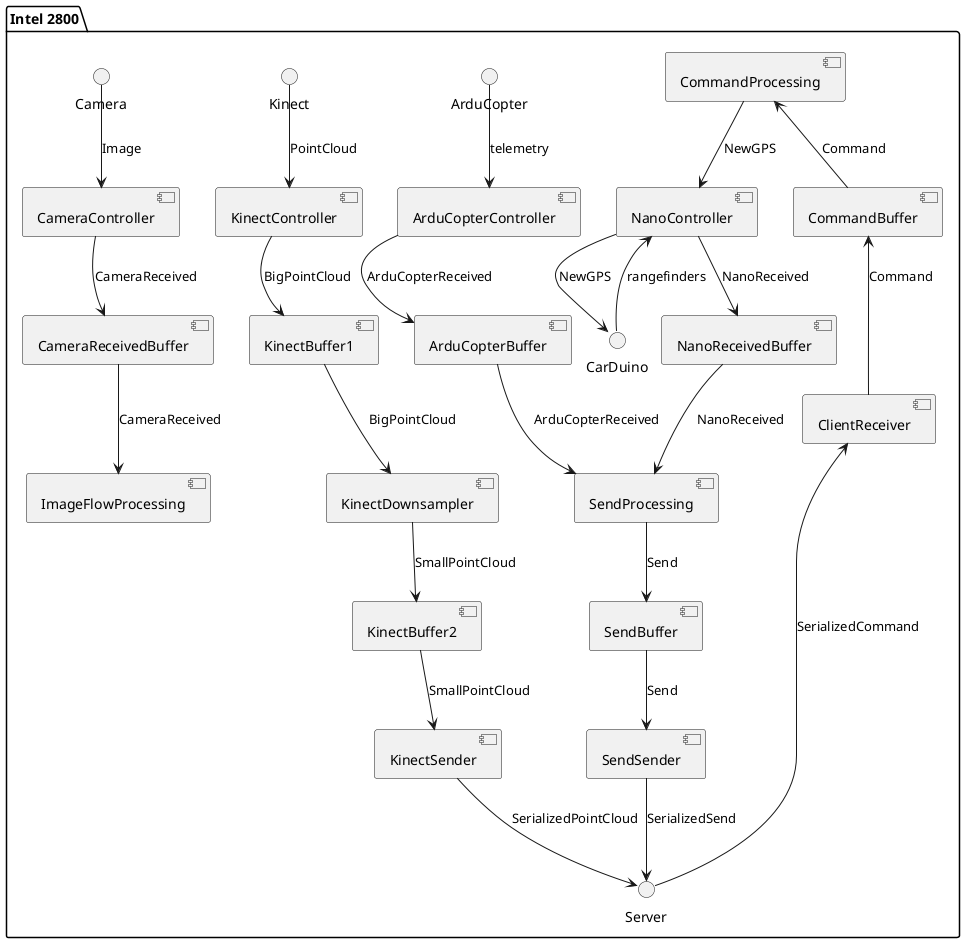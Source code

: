 @startuml
package "Intel 2800" {
  CarDuino -down-> [NanoController] : rangefinders
  [NanoController] -down-> [NanoReceivedBuffer] : NanoReceived
  ArduCopter -down-> [ArduCopterController] : telemetry
  [ArduCopterController] -down-> [ArduCopterBuffer] : ArduCopterReceived
  [NanoReceivedBuffer] -down-> [SendProcessing] : NanoReceived
  [ArduCopterBuffer] -down-> [SendProcessing] : ArduCopterReceived
  [SendProcessing] -down-> [SendBuffer] : Send
  [SendBuffer] -down-> [SendSender] : Send
  [SendSender] -down-> Server : SerializedSend
  Kinect -down-> [KinectController] : PointCloud
  [KinectController] -down-> [KinectBuffer1] : BigPointCloud
  [KinectBuffer1] -down-> [KinectDownsampler] : BigPointCloud
  [KinectDownsampler] -down-> [KinectBuffer2] : SmallPointCloud
  [KinectBuffer2] -down-> [KinectSender] : SmallPointCloud
  [KinectSender] -down-> Server : SerializedPointCloud
  Camera -down-> [CameraController] : Image
  [CameraController] -down-> [CameraReceivedBuffer] : CameraReceived
  [CameraReceivedBuffer] -down-> [ImageFlowProcessing] : CameraReceived
  Server -up-> [ClientReceiver] : SerializedCommand
  [ClientReceiver] -up-> [CommandBuffer] : Command
  [CommandBuffer] -up-> [CommandProcessing] : Command
  [CommandProcessing] --> [NanoController] : NewGPS
  [NanoController] --> CarDuino : NewGPS
}
@enduml